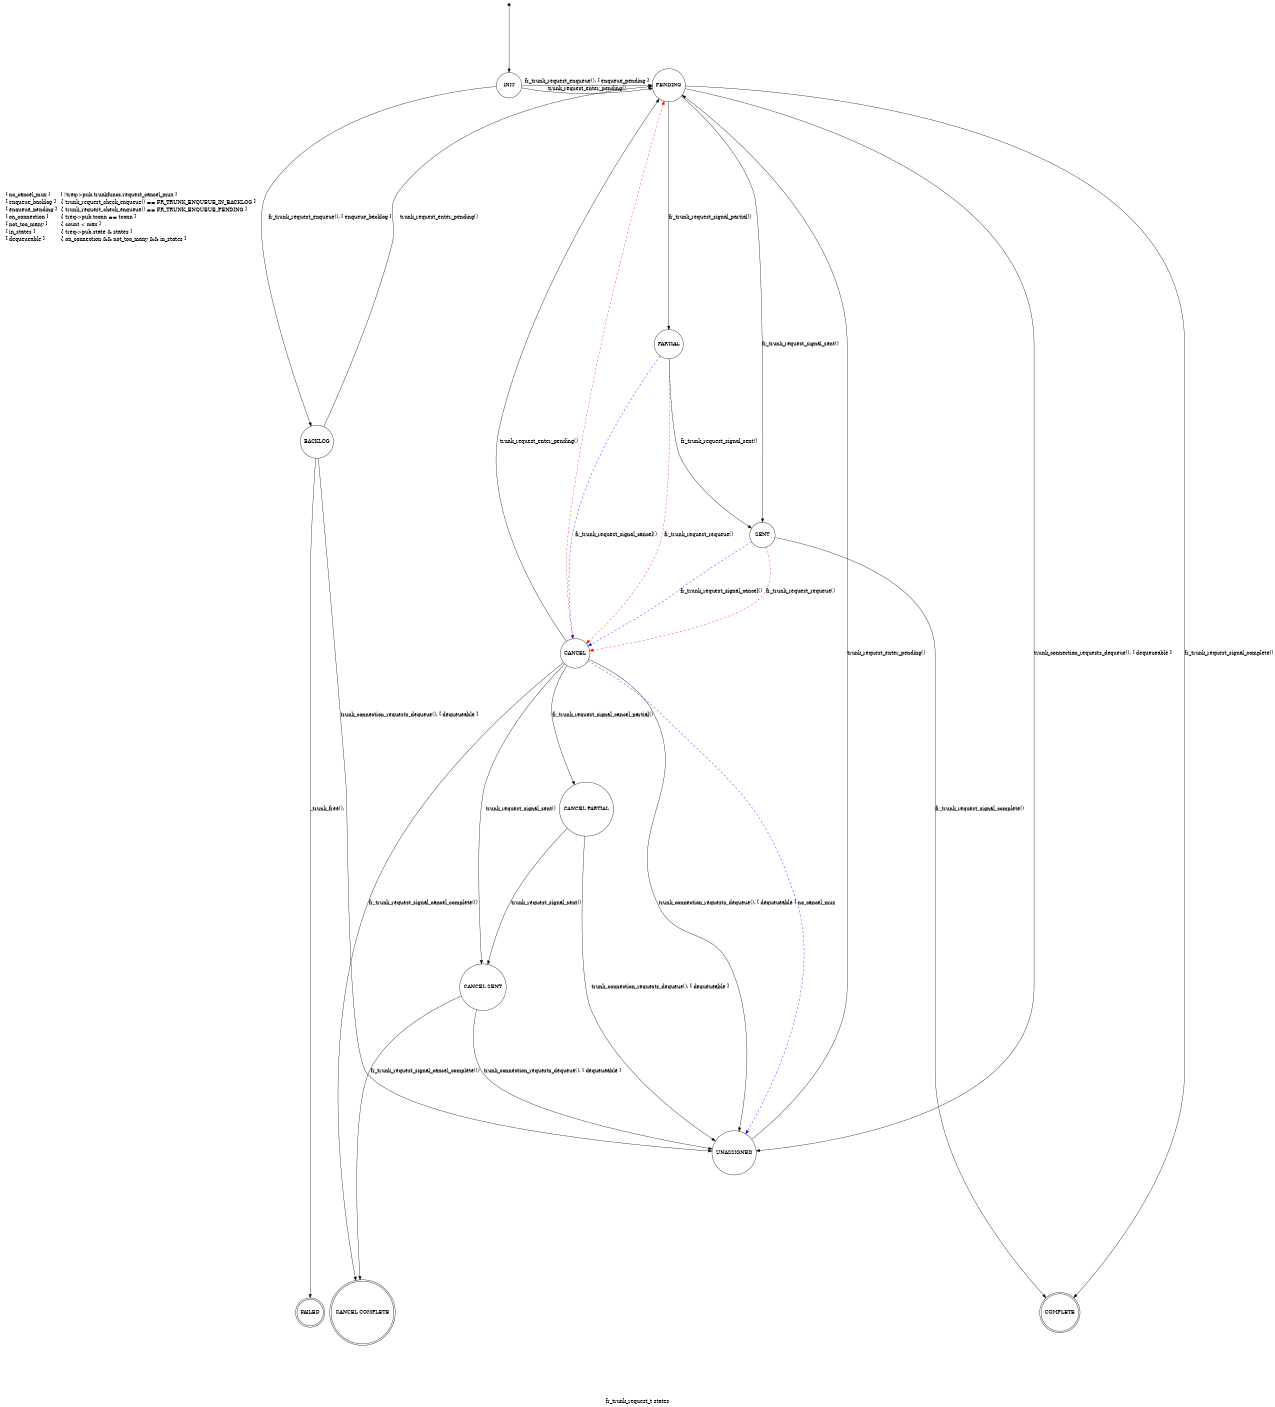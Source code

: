 /*
 *   This program is is free software; you can redistribute it and/or modify
 *   it under the terms of the GNU General Public License as published by
 *   the Free Software Foundation; either version 2 of the License, or (at
 *   your option) any later version.
 *
 *   This program is distributed in the hope that it will be useful,
 *   but WITHOUT ANY WARRANTY; without even the implied warranty of
 *   MERCHANTABILITY or FITNESS FOR A PARTICULAR PURPOSE.  See the
 *   GNU General Public License for more details.
 *
 *   You should have received a copy of the GNU General Public License
 *   along with this program; if not, write to the Free Software
 *   Foundation, Inc., 51 Franklin St, Fifth Floor, Boston, MA 02110-1301, USA
 */

 /**
 * $Id$
 *
 * Copyright 2023 Network RADIUS SARL (legal@networkradius.com)
 */

 digraph fr_trunk_request_t_states {
 	ratio = "fill"
 	size = "8.5,11!"
	label = "fr_trunk_request_t states"
	condition_key [
		shape=plaintext
		label=<
		<table border='0'>
			<tr><td align='left'>[ no_cancel_mux ]</td><td align='left'> [ !treq-&gt;pub.trunkfuncs.request_cancel_mux ]</td></tr>
			<tr><td align='left'>[ enqueue_backlog ]</td><td align='left'> { trunk_request_check_enqueue() == FR_TRUNK_ENQUEUE_IN_BACKLOG ]</td></tr>
			<tr><td align='left'>[ enqueue_pending ]</td><td align='left'> { trunk_request_check_enqueue() == FR_TRUNK_ENQUEUE_PENDING ]</td></tr>
			<tr><td align='left'>[ on_connection ]</td><td align='left'> { treq-&gt;pub.tconn == tconn ]</td></tr>
			<tr><td align='left'>[ not_too_many ]</td><td align='left'> { count &lt; max ]</td></tr>
			<tr><td align='left'>[ in_states ]</td><td align='left'> { treq-&gt;pub.state &amp; states ]</td></tr>
			<tr><td align='left'>[ dequeueable ]</td><td align='left'> { on_connection &amp;&amp; not_too_many &amp;&amp; in_states ]</td></tr>
		</table>
	>];

	node [shape = point, width=.1 ]; alloc;
	node [shape = circle, label = "INIT", width=1 ]; init;
	node [shape = doublecircle, label = "COMPLETE", width=1 ]; complete;
	node [shape = doublecircle, label = "FAILED", width=1 ]; failed;
	node [shape = doublecircle, label = "CANCEL COMPLETE", width=1 ]; cancel_complete;
	node [shape = circle, label = "UNASSIGNED", width=1 ]; unassigned;
	node [shape = circle, label = "BACKLOG", width=1 ]; backlog;
	node [shape = circle, label = "PENDING", width=1 ]; pending;
	node [shape = circle, label = "PARTIAL", width=1]; partial;
	node [shape = circle, label = "SENT", width=1 ]; sent;
	node [shape = circle, label = "CANCEL", width=1 ]; cancel;
	node [shape = circle, label = "CANCEL SENT", width=1 ]; cancel_sent;
	node [shape = circle, label = "CANCEL PARTIAL", width=1 ]; cancel_partial;

	{rank=source; alloc;}

	{rank=same; init; pending;}

	{rank=sink; complete;}
	{rank=sink; failed;}
	{rank=sink; cancel_complete;}

	alloc -> init

	backlog -> failed [label = "_trunk_free();"]

	{backlog, pending, cancel, cancel_partial, cancel_sent} -> unassigned [ label = "trunk_connection_requests_dequeue(); [ dequeueable ]" ]

	cancel -> cancel_partial [ label = "fr_trunk_request_signal_cancel_partial()" ]

	{cancel, cancel_partial} -> cancel_sent [ label = "trunk_request_signal_sent()" ]

	{cancel, cancel_sent} -> cancel_complete [ label = "fr_trunk_request_signal_cancel_complete(()" ]

	init -> backlog [ label = "fr_trunk_request_enqueue(); [ enqueue_backlog ]" ]
	init -> pending [ label = "fr_trunk_request_enqueue(); [ enqueue_pending ]" ]

	{pending, partial} -> sent [ label = "fr_trunk_request_signal_sent()" ]

	{partial, sent} -> cancel [label = "fr_trunk_request_requeue()", style = dashed, color = red]
	cancel -> pending [style = dashed, color = red]
	{partial, sent} -> cancel [label = "fr_trunk_request_signal_cancel()", style = dashed, color = blue]
	cancel -> unassigned [label = "no_cancel_mux", style = dashed, color = blue]

	{sent, pending} -> complete [ label = "fr_trunk_request_signal_complete()" ]

	pending -> partial [ label = "fr_trunk_request_signal_partial()" ]

	{init, unassigned, backlog, cancel} -> pending [ label = "trunk_request_enter_pending()" ]
}

